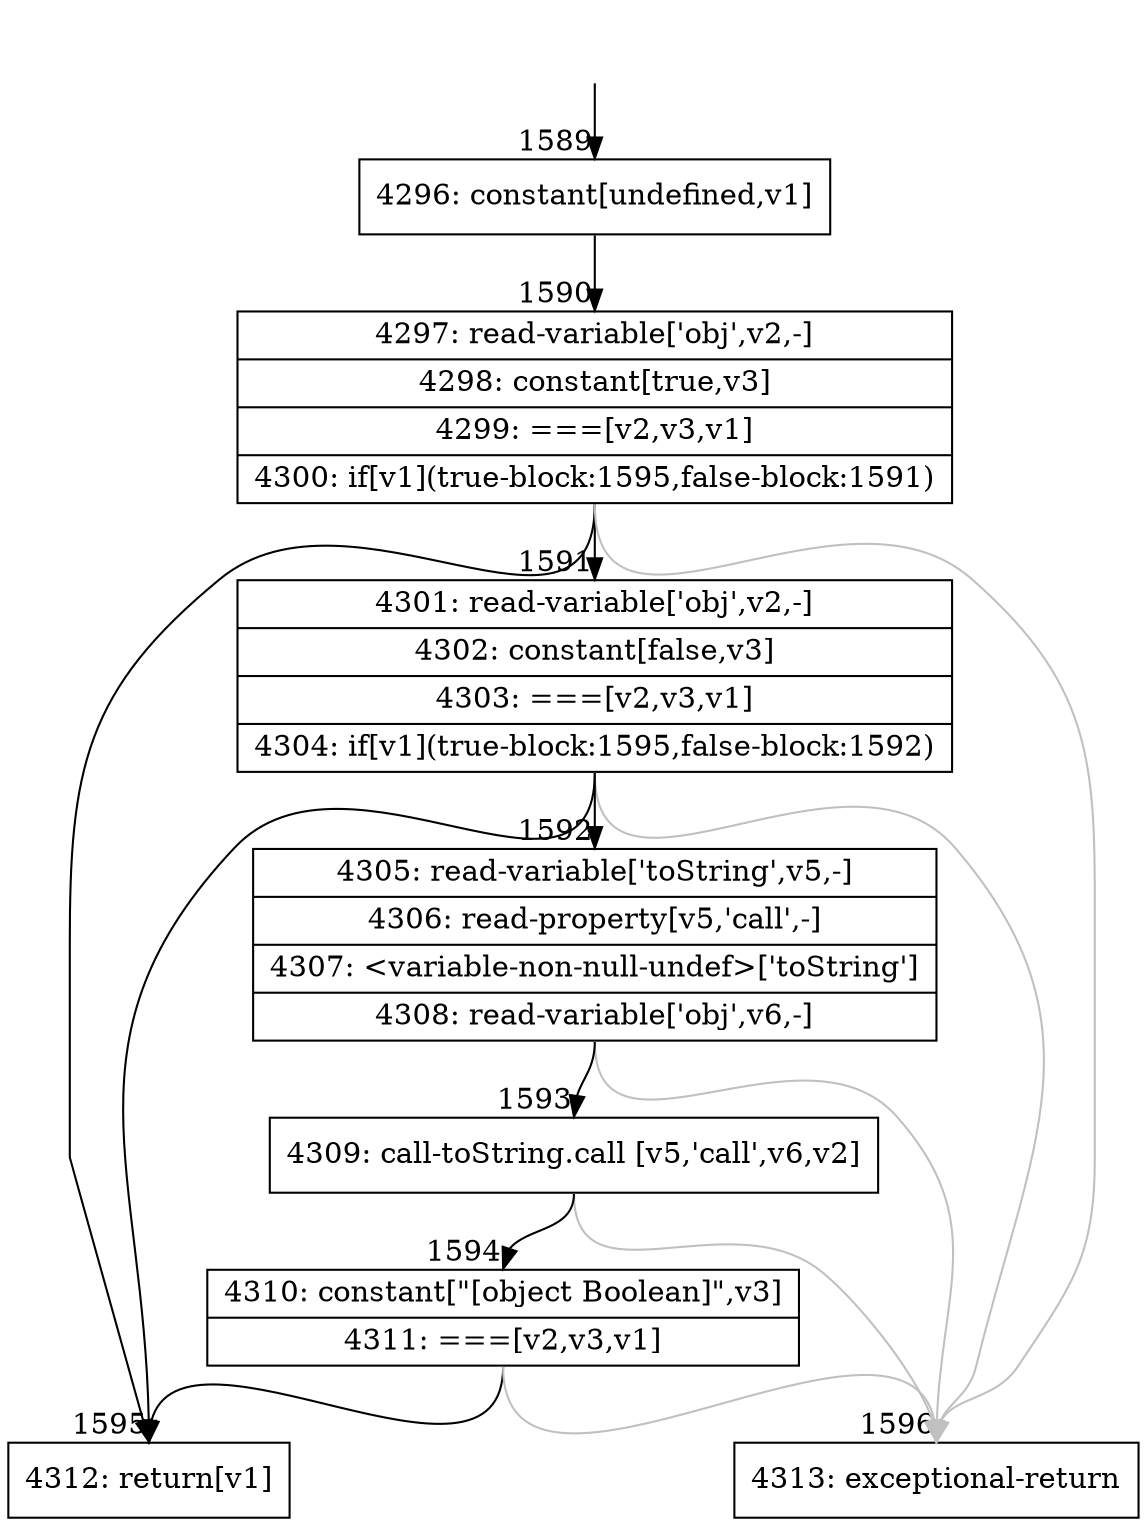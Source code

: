 digraph {
rankdir="TD"
BB_entry130[shape=none,label=""];
BB_entry130 -> BB1589 [tailport=s, headport=n, headlabel="    1589"]
BB1589 [shape=record label="{4296: constant[undefined,v1]}" ] 
BB1589 -> BB1590 [tailport=s, headport=n, headlabel="      1590"]
BB1590 [shape=record label="{4297: read-variable['obj',v2,-]|4298: constant[true,v3]|4299: ===[v2,v3,v1]|4300: if[v1](true-block:1595,false-block:1591)}" ] 
BB1590 -> BB1595 [tailport=s, headport=n, headlabel="      1595"]
BB1590 -> BB1591 [tailport=s, headport=n, headlabel="      1591"]
BB1590 -> BB1596 [tailport=s, headport=n, color=gray, headlabel="      1596"]
BB1591 [shape=record label="{4301: read-variable['obj',v2,-]|4302: constant[false,v3]|4303: ===[v2,v3,v1]|4304: if[v1](true-block:1595,false-block:1592)}" ] 
BB1591 -> BB1595 [tailport=s, headport=n]
BB1591 -> BB1592 [tailport=s, headport=n, headlabel="      1592"]
BB1591 -> BB1596 [tailport=s, headport=n, color=gray]
BB1592 [shape=record label="{4305: read-variable['toString',v5,-]|4306: read-property[v5,'call',-]|4307: \<variable-non-null-undef\>['toString']|4308: read-variable['obj',v6,-]}" ] 
BB1592 -> BB1593 [tailport=s, headport=n, headlabel="      1593"]
BB1592 -> BB1596 [tailport=s, headport=n, color=gray]
BB1593 [shape=record label="{4309: call-toString.call [v5,'call',v6,v2]}" ] 
BB1593 -> BB1594 [tailport=s, headport=n, headlabel="      1594"]
BB1593 -> BB1596 [tailport=s, headport=n, color=gray]
BB1594 [shape=record label="{4310: constant[\"[object Boolean]\",v3]|4311: ===[v2,v3,v1]}" ] 
BB1594 -> BB1595 [tailport=s, headport=n]
BB1594 -> BB1596 [tailport=s, headport=n, color=gray]
BB1595 [shape=record label="{4312: return[v1]}" ] 
BB1596 [shape=record label="{4313: exceptional-return}" ] 
//#$~ 1293
}
